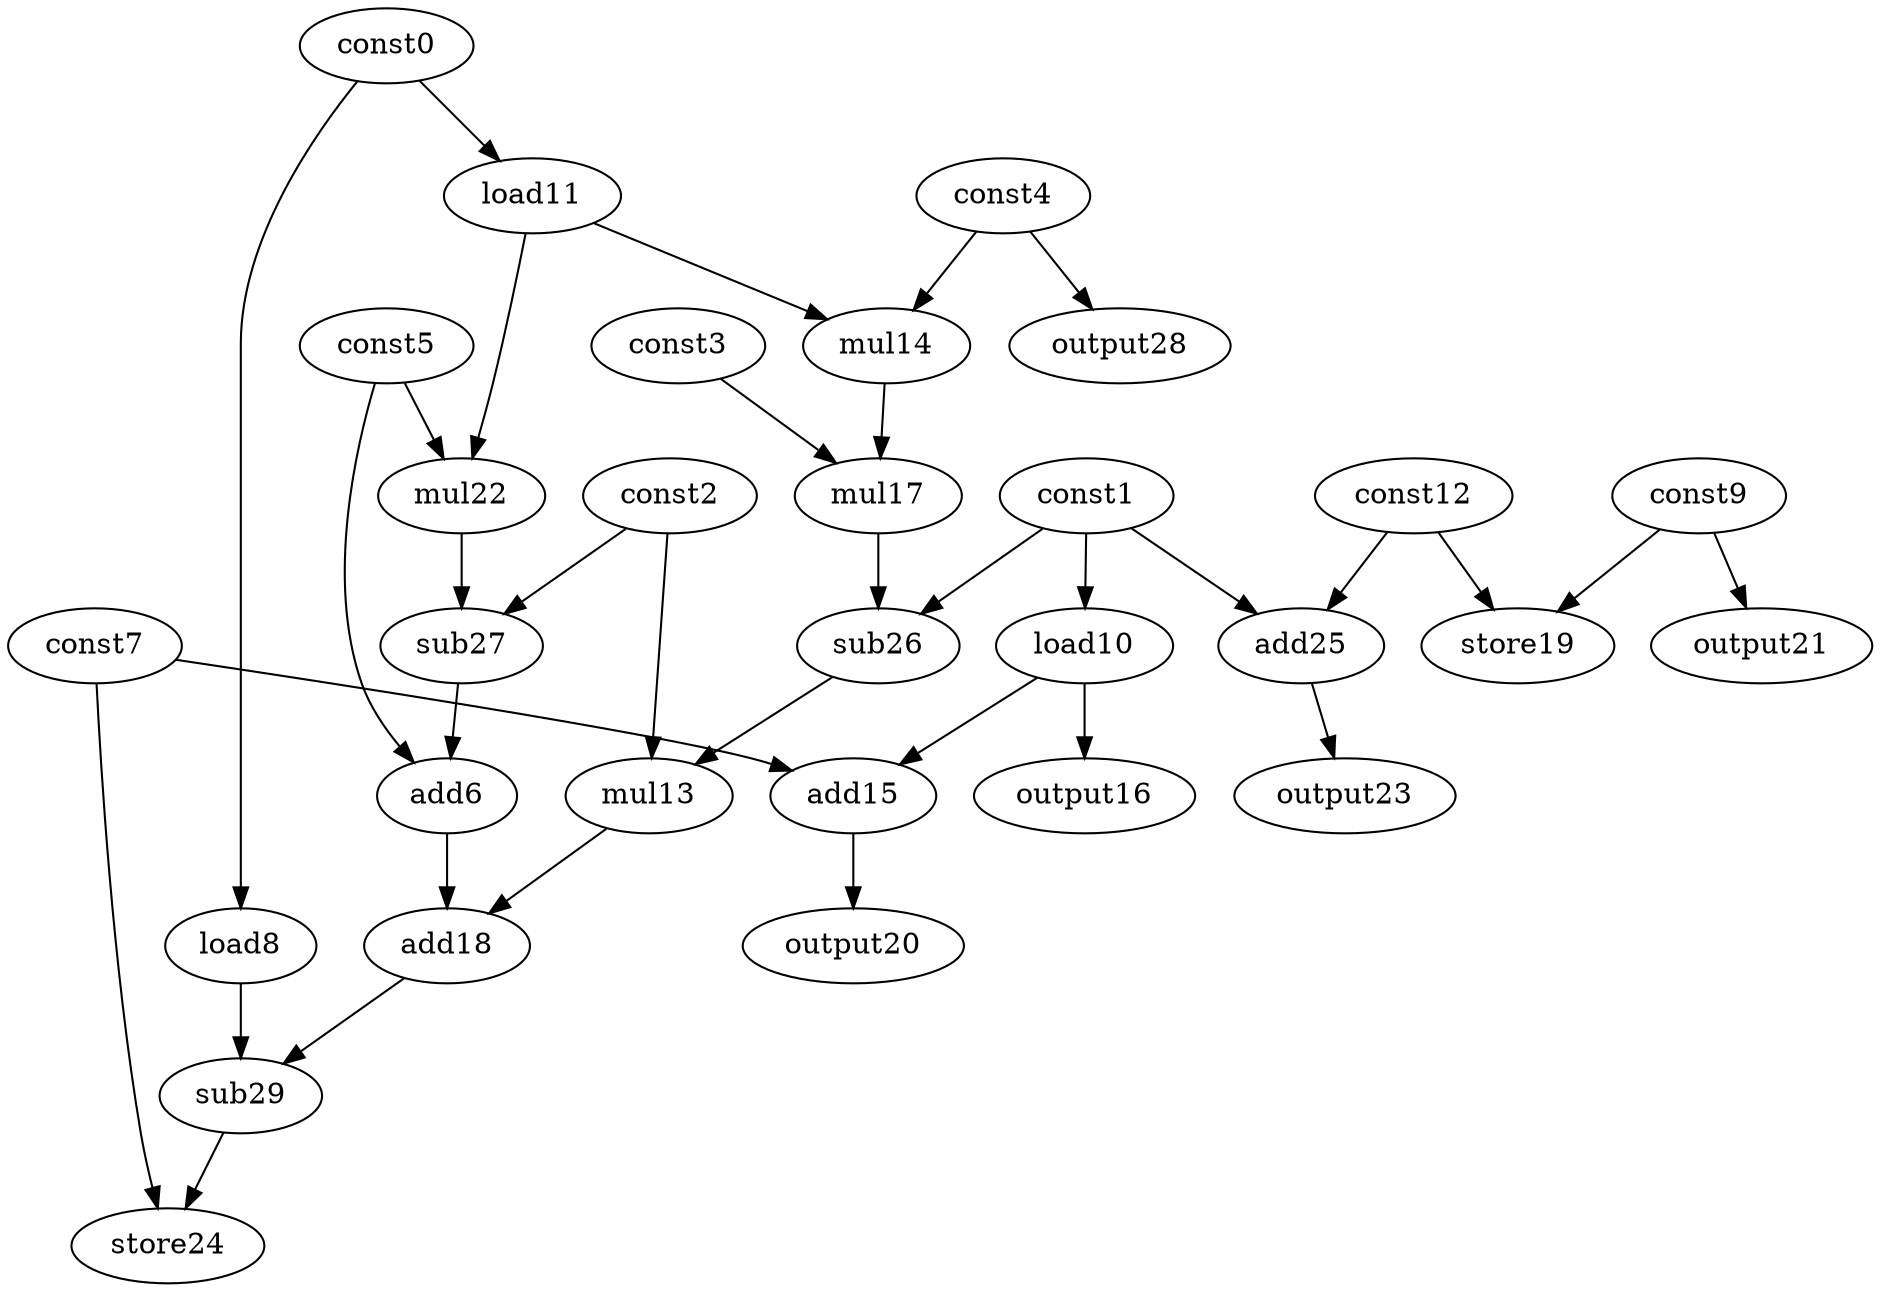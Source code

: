 digraph G { 
const0[opcode=const]; 
const1[opcode=const]; 
const2[opcode=const]; 
const3[opcode=const]; 
const4[opcode=const]; 
const5[opcode=const]; 
add6[opcode=add]; 
const7[opcode=const]; 
load8[opcode=load]; 
const9[opcode=const]; 
load10[opcode=load]; 
load11[opcode=load]; 
const12[opcode=const]; 
mul13[opcode=mul]; 
mul14[opcode=mul]; 
add15[opcode=add]; 
output16[opcode=output]; 
mul17[opcode=mul]; 
add18[opcode=add]; 
store19[opcode=store]; 
output20[opcode=output]; 
output21[opcode=output]; 
mul22[opcode=mul]; 
output23[opcode=output]; 
store24[opcode=store]; 
add25[opcode=add]; 
sub26[opcode=sub]; 
sub27[opcode=sub]; 
output28[opcode=output]; 
sub29[opcode=sub]; 
const0->load8[operand=0];
const1->load10[operand=0];
const0->load11[operand=0];
const9->store19[operand=0];
const12->store19[operand=1];
const9->output21[operand=0];
const1->add25[operand=0];
const12->add25[operand=1];
const4->output28[operand=0];
load11->mul14[operand=0];
const4->mul14[operand=1];
load10->add15[operand=0];
const7->add15[operand=1];
load10->output16[operand=0];
load11->mul22[operand=0];
const5->mul22[operand=1];
add25->output23[operand=0];
const3->mul17[operand=0];
mul14->mul17[operand=1];
add15->output20[operand=0];
const2->sub27[operand=0];
mul22->sub27[operand=1];
sub27->add6[operand=0];
const5->add6[operand=1];
mul17->sub26[operand=0];
const1->sub26[operand=1];
const2->mul13[operand=0];
sub26->mul13[operand=1];
mul13->add18[operand=0];
add6->add18[operand=1];
load8->sub29[operand=0];
add18->sub29[operand=1];
sub29->store24[operand=0];
const7->store24[operand=1];
}
